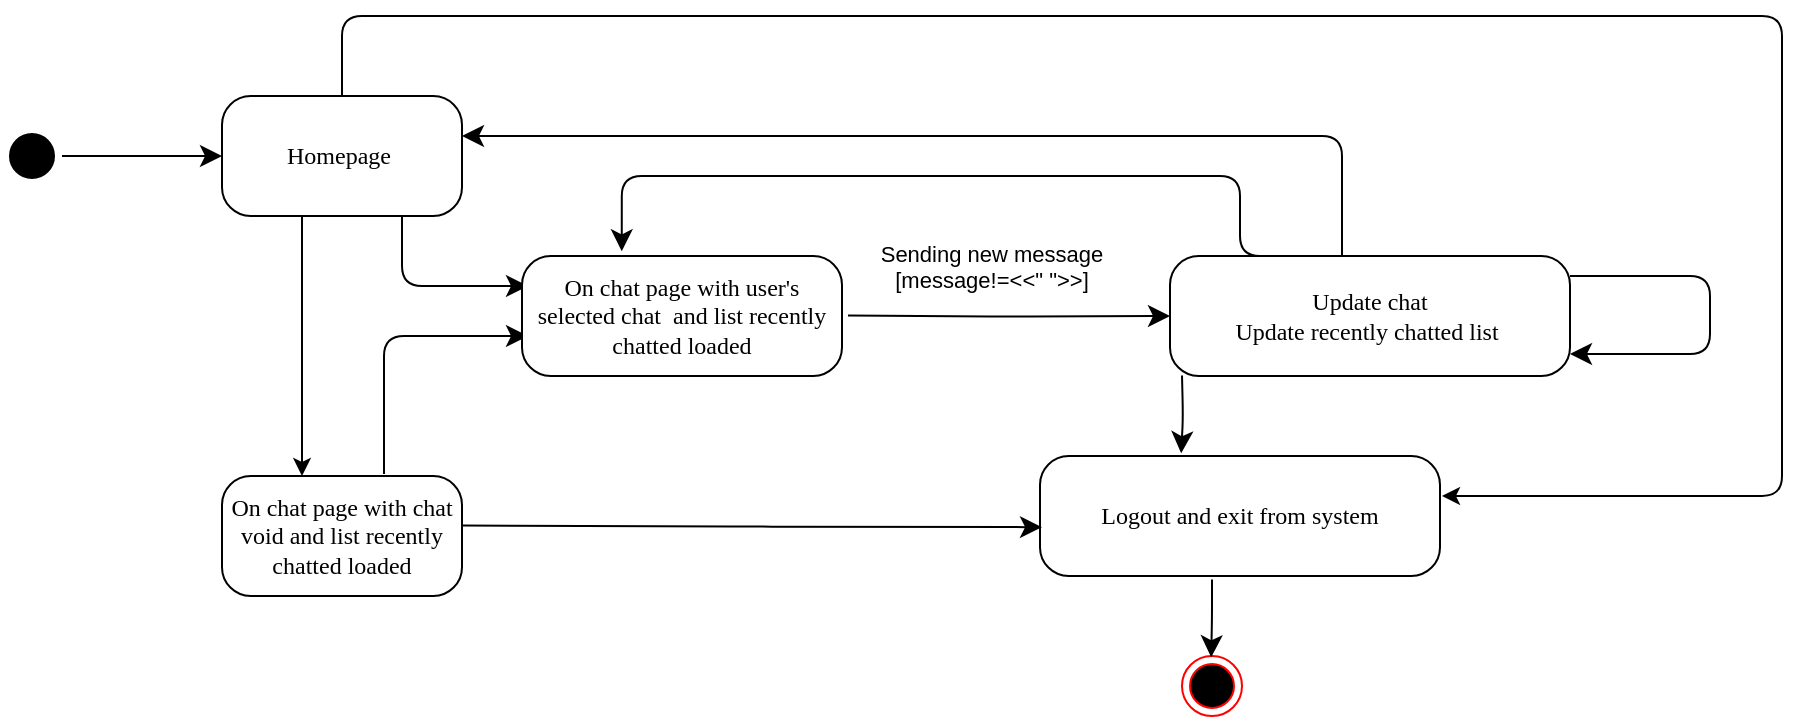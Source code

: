 <mxfile version="16.5.3" type="device" pages="2"><diagram name="Page-1" id="58cdce13-f638-feb5-8d6f-7d28b1aa9fa0"><mxGraphModel dx="1209" dy="618" grid="1" gridSize="10" guides="1" tooltips="1" connect="1" arrows="1" fold="1" page="1" pageScale="1" pageWidth="1100" pageHeight="850" background="none" math="0" shadow="0"><root><mxCell id="0"/><mxCell id="1" parent="0"/><mxCell id="382b91b5511bd0f7-1" value="" style="ellipse;html=1;shape=startState;fillColor=#000000;strokeColor=#000000;rounded=1;shadow=0;comic=0;labelBackgroundColor=none;fontFamily=Verdana;fontSize=12;fontColor=#000000;align=center;direction=south;" parent="1" vertex="1"><mxGeometry x="130" y="135" width="30" height="30" as="geometry"/></mxCell><mxCell id="382b91b5511bd0f7-5" value="On chat page with chat void and list recently chatted loaded" style="rounded=1;whiteSpace=wrap;html=1;arcSize=24;shadow=0;comic=0;labelBackgroundColor=none;fontFamily=Verdana;fontSize=12;align=center;" parent="1" vertex="1"><mxGeometry x="240" y="310" width="120" height="60" as="geometry"/></mxCell><mxCell id="382b91b5511bd0f7-6" value="Homepage&amp;nbsp;" style="rounded=1;whiteSpace=wrap;html=1;arcSize=24;shadow=0;comic=0;labelBackgroundColor=none;fontFamily=Verdana;fontSize=12;align=center;" parent="1" vertex="1"><mxGeometry x="240" y="120" width="120" height="60" as="geometry"/></mxCell><mxCell id="3cde6dad864a17aa-4" style="edgeStyle=orthogonalEdgeStyle;html=1;labelBackgroundColor=none;endArrow=classic;endSize=8;strokeColor=#000000;fontFamily=Verdana;fontSize=12;align=left;endFill=1;" parent="1" target="382b91b5511bd0f7-6" edge="1"><mxGeometry relative="1" as="geometry"><Array as="points"><mxPoint x="800" y="230"/><mxPoint x="800" y="140"/></Array><mxPoint x="850" y="230" as="sourcePoint"/><mxPoint x="360" y="130" as="targetPoint"/></mxGeometry></mxCell><mxCell id="2a3bc250acf0617d-9" style="edgeStyle=orthogonalEdgeStyle;html=1;labelBackgroundColor=none;endArrow=classic;endSize=8;strokeColor=#000000;fontFamily=Verdana;fontSize=12;align=left;endFill=1;" parent="1" source="382b91b5511bd0f7-1" target="382b91b5511bd0f7-6" edge="1"><mxGeometry relative="1" as="geometry"/></mxCell><mxCell id="2a3bc250acf0617d-10" style="edgeStyle=orthogonalEdgeStyle;html=1;labelBackgroundColor=none;endArrow=classic;endSize=8;strokeColor=#000000;fontFamily=Verdana;fontSize=12;align=left;entryX=0;entryY=0.25;endFill=1;entryDx=0;entryDy=0;" parent="1" source="382b91b5511bd0f7-6" edge="1"><mxGeometry relative="1" as="geometry"><Array as="points"><mxPoint x="330" y="215"/></Array><mxPoint x="393" y="215" as="targetPoint"/></mxGeometry></mxCell><mxCell id="2a3bc250acf0617d-12" style="edgeStyle=orthogonalEdgeStyle;html=1;labelBackgroundColor=none;endArrow=none;endSize=8;strokeColor=#000000;fontFamily=Verdana;fontSize=12;align=left;endFill=0;startArrow=classic;startFill=1;" parent="1" source="382b91b5511bd0f7-5" edge="1"><mxGeometry relative="1" as="geometry"><mxPoint x="280" y="180" as="targetPoint"/><Array as="points"><mxPoint x="280" y="180"/></Array></mxGeometry></mxCell><mxCell id="W7q4ClE_L90I-PYaon1K-1" value="Update chat&lt;br&gt;Update recently chatted list&amp;nbsp;" style="rounded=1;whiteSpace=wrap;html=1;arcSize=24;shadow=0;comic=0;labelBackgroundColor=none;fontFamily=Verdana;fontSize=12;align=center;" parent="1" vertex="1"><mxGeometry x="714" y="200" width="200" height="60" as="geometry"/></mxCell><mxCell id="W7q4ClE_L90I-PYaon1K-2" style="edgeStyle=orthogonalEdgeStyle;html=1;labelBackgroundColor=none;endArrow=classic;endSize=8;strokeColor=#000000;fontFamily=Verdana;fontSize=12;align=left;entryX=0;entryY=0.5;endFill=1;entryDx=0;entryDy=0;" parent="1" target="W7q4ClE_L90I-PYaon1K-1" edge="1"><mxGeometry relative="1" as="geometry"><Array as="points"/><mxPoint x="553" y="229.76" as="sourcePoint"/><mxPoint x="636" y="229.76" as="targetPoint"/></mxGeometry></mxCell><mxCell id="W7q4ClE_L90I-PYaon1K-3" style="edgeStyle=orthogonalEdgeStyle;html=1;exitX=0.75;exitY=0;labelBackgroundColor=none;endArrow=classic;endSize=8;strokeColor=#000000;fontFamily=Verdana;fontSize=12;align=left;endFill=1;exitDx=0;exitDy=0;" parent="1" edge="1"><mxGeometry relative="1" as="geometry"><mxPoint x="321" y="309" as="sourcePoint"/><mxPoint x="393" y="240" as="targetPoint"/><Array as="points"><mxPoint x="321" y="240"/></Array></mxGeometry></mxCell><mxCell id="W7q4ClE_L90I-PYaon1K-4" value="Logout and exit from system" style="rounded=1;whiteSpace=wrap;html=1;arcSize=24;shadow=0;comic=0;labelBackgroundColor=none;fontFamily=Verdana;fontSize=12;align=center;" parent="1" vertex="1"><mxGeometry x="649" y="300" width="200" height="60" as="geometry"/></mxCell><mxCell id="W7q4ClE_L90I-PYaon1K-6" style="edgeStyle=orthogonalEdgeStyle;html=1;labelBackgroundColor=none;endArrow=classic;endSize=8;strokeColor=#000000;fontFamily=Verdana;fontSize=12;align=left;entryX=0.353;entryY=-0.023;endFill=1;entryDx=0;entryDy=0;entryPerimeter=0;" parent="1" target="W7q4ClE_L90I-PYaon1K-4" edge="1"><mxGeometry relative="1" as="geometry"><Array as="points"/><mxPoint x="720" y="259.76" as="sourcePoint"/><mxPoint x="816" y="260" as="targetPoint"/></mxGeometry></mxCell><mxCell id="W7q4ClE_L90I-PYaon1K-7" style="edgeStyle=orthogonalEdgeStyle;html=1;entryX=0.5;entryY=0;labelBackgroundColor=none;endArrow=none;endSize=8;strokeColor=#000000;fontFamily=Verdana;fontSize=12;align=left;endFill=0;entryDx=0;entryDy=0;startArrow=classic;startFill=1;" parent="1" target="382b91b5511bd0f7-6" edge="1"><mxGeometry relative="1" as="geometry"><Array as="points"><mxPoint x="1020" y="320"/><mxPoint x="1020" y="80"/><mxPoint x="300" y="80"/></Array><mxPoint x="850" y="320" as="sourcePoint"/><mxPoint x="400" y="80" as="targetPoint"/></mxGeometry></mxCell><mxCell id="W7q4ClE_L90I-PYaon1K-8" style="edgeStyle=orthogonalEdgeStyle;html=1;labelBackgroundColor=none;endArrow=classic;endSize=8;strokeColor=#000000;fontFamily=Verdana;fontSize=12;align=left;entryX=0.005;entryY=0.593;endFill=1;entryDx=0;entryDy=0;entryPerimeter=0;" parent="1" target="W7q4ClE_L90I-PYaon1K-4" edge="1"><mxGeometry relative="1" as="geometry"><Array as="points"/><mxPoint x="360" y="334.76" as="sourcePoint"/><mxPoint x="456" y="335" as="targetPoint"/></mxGeometry></mxCell><mxCell id="W7q4ClE_L90I-PYaon1K-9" value="" style="ellipse;html=1;shape=endState;fillColor=#000000;strokeColor=#ff0000;" parent="1" vertex="1"><mxGeometry x="720" y="400" width="30" height="30" as="geometry"/></mxCell><mxCell id="W7q4ClE_L90I-PYaon1K-10" style="edgeStyle=orthogonalEdgeStyle;html=1;labelBackgroundColor=none;endArrow=classic;endSize=8;strokeColor=#000000;fontFamily=Verdana;fontSize=12;align=left;entryX=0.353;entryY=-0.023;endFill=1;entryDx=0;entryDy=0;entryPerimeter=0;" parent="1" edge="1"><mxGeometry relative="1" as="geometry"><Array as="points"><mxPoint x="735" y="381"/></Array><mxPoint x="735" y="361.76" as="sourcePoint"/><mxPoint x="734.6" y="400.62" as="targetPoint"/></mxGeometry></mxCell><mxCell id="W7q4ClE_L90I-PYaon1K-11" style="edgeStyle=orthogonalEdgeStyle;html=1;labelBackgroundColor=none;endArrow=classic;endSize=8;strokeColor=#000000;fontFamily=Verdana;fontSize=12;align=left;endFill=1;entryX=0.293;entryY=-0.039;entryDx=0;entryDy=0;entryPerimeter=0;exitX=0.5;exitY=0;exitDx=0;exitDy=0;" parent="1" source="W7q4ClE_L90I-PYaon1K-1" edge="1"><mxGeometry relative="1" as="geometry"><Array as="points"><mxPoint x="749" y="160"/><mxPoint x="440" y="160"/></Array><mxPoint x="860" y="240" as="sourcePoint"/><mxPoint x="439.88" y="197.66" as="targetPoint"/></mxGeometry></mxCell><mxCell id="W7q4ClE_L90I-PYaon1K-12" style="edgeStyle=orthogonalEdgeStyle;html=1;labelBackgroundColor=none;endArrow=classic;endSize=8;strokeColor=#000000;fontFamily=Verdana;fontSize=12;align=left;endFill=1;" parent="1" edge="1"><mxGeometry relative="1" as="geometry"><Array as="points"><mxPoint x="914" y="210"/><mxPoint x="984" y="210"/><mxPoint x="984" y="249"/></Array><mxPoint x="914" y="210" as="sourcePoint"/><mxPoint x="914" y="249" as="targetPoint"/></mxGeometry></mxCell><mxCell id="W7q4ClE_L90I-PYaon1K-14" value="On chat page with user's selected chat&amp;nbsp; and list recently chatted loaded" style="rounded=1;whiteSpace=wrap;html=1;arcSize=24;shadow=0;comic=0;labelBackgroundColor=none;fontFamily=Verdana;fontSize=12;align=center;" parent="1" vertex="1"><mxGeometry x="390" y="200" width="160" height="60" as="geometry"/></mxCell><mxCell id="W7q4ClE_L90I-PYaon1K-15" value="Sending new message&#10;[message!=&lt;&lt;&quot; &quot;&gt;&gt;]" style="text;strokeColor=none;fillColor=none;align=center;verticalAlign=middle;spacingLeft=4;spacingRight=4;overflow=hidden;points=[[0,0.5],[1,0.5]];portConstraint=eastwest;rotatable=0;fontSize=11;" parent="1" vertex="1"><mxGeometry x="560" y="190" width="130" height="30" as="geometry"/></mxCell></root></mxGraphModel></diagram><diagram id="yKBQgnb6qfUszqQMzfmb" name="Page-2"><mxGraphModel dx="3023" dy="1385" grid="1" gridSize="10" guides="1" tooltips="1" connect="1" arrows="1" fold="1" page="1" pageScale="1" pageWidth="1654" pageHeight="1169" math="0" shadow="0"><root><mxCell id="ykXMgyLP_POastIjVS2C-0"/><mxCell id="ykXMgyLP_POastIjVS2C-1" parent="ykXMgyLP_POastIjVS2C-0"/><mxCell id="ykXMgyLP_POastIjVS2C-2" value="" style="ellipse;html=1;shape=startState;fillColor=#000000;strokeColor=#000000;rounded=1;shadow=0;comic=0;labelBackgroundColor=none;fontFamily=Verdana;fontSize=12;fontColor=#000000;align=center;direction=south;" parent="ykXMgyLP_POastIjVS2C-1" vertex="1"><mxGeometry x="82" y="581" width="30" height="30" as="geometry"/></mxCell><mxCell id="ykXMgyLP_POastIjVS2C-3" value="Homepage&amp;nbsp;" style="rounded=1;whiteSpace=wrap;html=1;arcSize=24;shadow=0;comic=0;labelBackgroundColor=none;fontFamily=Verdana;fontSize=12;align=center;" parent="ykXMgyLP_POastIjVS2C-1" vertex="1"><mxGeometry x="194" y="552" width="160" height="80" as="geometry"/></mxCell><mxCell id="VUpASxqBsxxhcVUyrVgU-1" value="On chat page with User's selected chat&amp;nbsp; and list recently chatted loaded" style="rounded=1;whiteSpace=wrap;html=1;arcSize=24;shadow=0;comic=0;labelBackgroundColor=none;fontFamily=Verdana;fontSize=12;align=center;" parent="ykXMgyLP_POastIjVS2C-1" vertex="1"><mxGeometry x="553" y="394" width="199" height="79" as="geometry"/></mxCell><mxCell id="VUpASxqBsxxhcVUyrVgU-2" value="On updated chat page with User's selected chat&amp;nbsp; and list recently chatted loaded" style="rounded=1;whiteSpace=wrap;html=1;arcSize=24;shadow=0;comic=0;labelBackgroundColor=none;fontFamily=Verdana;fontSize=12;align=center;" parent="ykXMgyLP_POastIjVS2C-1" vertex="1"><mxGeometry x="1042" y="394" width="197" height="79" as="geometry"/></mxCell><mxCell id="SpFqtgR0b_DJ1B79p6O4-2" value="Application Closed" style="rounded=1;whiteSpace=wrap;html=1;arcSize=24;shadow=0;comic=0;labelBackgroundColor=none;fontFamily=Verdana;fontSize=12;align=center;" parent="ykXMgyLP_POastIjVS2C-1" vertex="1"><mxGeometry x="474" y="714" width="197" height="81" as="geometry"/></mxCell><mxCell id="n8ZQFYL3zAgiQWgd8ROW-0" style="edgeStyle=orthogonalEdgeStyle;html=1;labelBackgroundColor=none;endArrow=none;endSize=8;strokeColor=#000000;fontFamily=Verdana;fontSize=12;align=left;endFill=0;startArrow=classic;startFill=1;" parent="ykXMgyLP_POastIjVS2C-1" edge="1"><mxGeometry relative="1" as="geometry"><mxPoint x="474" y="754" as="sourcePoint"/><mxPoint x="274" y="632" as="targetPoint"/><Array as="points"><mxPoint x="474" y="754"/><mxPoint x="274" y="754"/></Array></mxGeometry></mxCell><mxCell id="q5pyu83tFSGKEwp7JpV8-0" value="Tap [Button==chat    &amp;&amp;    touchedChat==null]/&#10;                    loading chat Page" style="text;strokeColor=none;fillColor=none;align=left;verticalAlign=middle;spacingLeft=4;spacingRight=4;overflow=hidden;points=[[0,0.5],[1,0.5]];portConstraint=eastwest;rotatable=0;fontSize=11;" parent="ykXMgyLP_POastIjVS2C-1" vertex="1"><mxGeometry x="354" y="622" width="240" height="30" as="geometry"/></mxCell><mxCell id="q5pyu83tFSGKEwp7JpV8-1" value="On chat page with chat void and list recently chatted loaded" style="rounded=1;whiteSpace=wrap;html=1;arcSize=24;shadow=0;comic=0;labelBackgroundColor=none;fontFamily=Verdana;fontSize=12;align=center;" parent="ykXMgyLP_POastIjVS2C-1" vertex="1"><mxGeometry x="595" y="553" width="197" height="81" as="geometry"/></mxCell><mxCell id="q5pyu83tFSGKEwp7JpV8-2" value="" style="endArrow=classic;html=1;rounded=0;fontSize=11;strokeColor=#000000;entryX=0;entryY=0.5;entryDx=0;entryDy=0;" parent="ykXMgyLP_POastIjVS2C-1" edge="1"><mxGeometry width="50" height="50" relative="1" as="geometry"><mxPoint x="354" y="617.374" as="sourcePoint"/><mxPoint x="595" y="618.5" as="targetPoint"/></mxGeometry></mxCell><mxCell id="q5pyu83tFSGKEwp7JpV8-4" style="edgeStyle=orthogonalEdgeStyle;html=1;labelBackgroundColor=none;endArrow=none;endSize=8;strokeColor=#000000;fontFamily=Verdana;fontSize=12;align=left;endFill=0;startArrow=classic;startFill=1;" parent="ykXMgyLP_POastIjVS2C-1" source="VUpASxqBsxxhcVUyrVgU-1" target="ykXMgyLP_POastIjVS2C-3" edge="1"><mxGeometry relative="1" as="geometry"><mxPoint x="476" y="516" as="sourcePoint"/><mxPoint x="276.0" y="394.0" as="targetPoint"/><Array as="points"><mxPoint x="274" y="415"/></Array></mxGeometry></mxCell><mxCell id="q5pyu83tFSGKEwp7JpV8-5" value="Tap [Button==chat    &amp;&amp;    touchedChat!=null]/&#10;                    loading chat Page" style="text;strokeColor=none;fillColor=none;align=left;verticalAlign=middle;spacingLeft=4;spacingRight=4;overflow=hidden;points=[[0,0.5],[1,0.5]];portConstraint=eastwest;rotatable=0;fontSize=11;" parent="ykXMgyLP_POastIjVS2C-1" vertex="1"><mxGeometry x="306" y="423" width="240" height="30" as="geometry"/></mxCell><mxCell id="q5pyu83tFSGKEwp7JpV8-6" value="    Tap [Button==User's chat &amp;&amp; User's id!=null]/&#10;   touchedChat=User's id And loading chat Page" style="text;strokeColor=none;fillColor=none;align=left;verticalAlign=middle;spacingLeft=4;spacingRight=4;overflow=hidden;points=[[0,0.5],[1,0.5]];portConstraint=eastwest;rotatable=0;fontSize=11;" parent="ykXMgyLP_POastIjVS2C-1" vertex="1"><mxGeometry x="296" y="384" width="250" height="30" as="geometry"/></mxCell><mxCell id="q5pyu83tFSGKEwp7JpV8-7" value="" style="endArrow=classic;html=1;rounded=0;fontSize=11;strokeColor=#000000;entryX=-0.014;entryY=0.53;entryDx=0;entryDy=0;entryPerimeter=0;" parent="ykXMgyLP_POastIjVS2C-1" edge="1"><mxGeometry width="50" height="50" relative="1" as="geometry"><mxPoint x="754" y="456" as="sourcePoint"/><mxPoint x="1039.242" y="456.87" as="targetPoint"/></mxGeometry></mxCell><mxCell id="q5pyu83tFSGKEwp7JpV8-8" value="Tap [Button==Send message ]/&#10;Writing message on DB And Update chat Page And&#10;textMessage=&lt;&lt; &gt;&gt;" style="text;strokeColor=none;fillColor=none;align=center;verticalAlign=middle;spacingLeft=4;spacingRight=4;overflow=hidden;points=[[0,0.5],[1,0.5]];portConstraint=eastwest;rotatable=0;fontSize=11;" parent="ykXMgyLP_POastIjVS2C-1" vertex="1"><mxGeometry x="730" y="452" width="330" height="52" as="geometry"/></mxCell><mxCell id="y2M1C_BWyxEaq26WzesW-0" value="On alert chat page&amp;nbsp;" style="rounded=1;whiteSpace=wrap;html=1;arcSize=24;shadow=0;comic=0;labelBackgroundColor=none;fontFamily=Verdana;fontSize=12;align=center;" vertex="1" parent="ykXMgyLP_POastIjVS2C-1"><mxGeometry x="553" y="235" width="199" height="79" as="geometry"/></mxCell><mxCell id="y2M1C_BWyxEaq26WzesW-1" value="" style="endArrow=classic;html=1;rounded=0;" edge="1" parent="ykXMgyLP_POastIjVS2C-1"><mxGeometry width="50" height="50" relative="1" as="geometry"><mxPoint x="714" y="395" as="sourcePoint"/><mxPoint x="714" y="315" as="targetPoint"/></mxGeometry></mxCell><mxCell id="y2M1C_BWyxEaq26WzesW-2" value="ExceptionOccurred [exception on writing message on DB]/&#10;load alert page " style="text;strokeColor=none;fillColor=none;align=left;verticalAlign=middle;spacingLeft=4;spacingRight=4;overflow=hidden;points=[[0,0.5],[1,0.5]];portConstraint=eastwest;rotatable=0;fontSize=11;" vertex="1" parent="ykXMgyLP_POastIjVS2C-1"><mxGeometry x="712" y="325" width="332" height="30" as="geometry"/></mxCell><mxCell id="y2M1C_BWyxEaq26WzesW-4" value="" style="endArrow=classic;html=1;rounded=0;entryX=0.2;entryY=-0.026;entryDx=0;entryDy=0;entryPerimeter=0;" edge="1" parent="ykXMgyLP_POastIjVS2C-1" target="VUpASxqBsxxhcVUyrVgU-1"><mxGeometry width="50" height="50" relative="1" as="geometry"><mxPoint x="594" y="315" as="sourcePoint"/><mxPoint x="624" y="295" as="targetPoint"/></mxGeometry></mxCell><mxCell id="y2M1C_BWyxEaq26WzesW-5" value="Tap [Button==ok ]/&#10;loading chat page " style="text;strokeColor=none;fillColor=none;align=left;verticalAlign=middle;spacingLeft=4;spacingRight=4;overflow=hidden;points=[[0,0.5],[1,0.5]];portConstraint=eastwest;rotatable=0;fontSize=11;" vertex="1" parent="ykXMgyLP_POastIjVS2C-1"><mxGeometry x="595" y="325" width="100" height="30" as="geometry"/></mxCell><mxCell id="y2M1C_BWyxEaq26WzesW-6" style="edgeStyle=orthogonalEdgeStyle;html=1;labelBackgroundColor=none;endArrow=classic;endSize=8;strokeColor=#000000;fontFamily=Verdana;fontSize=12;align=left;endFill=1;startArrow=none;startFill=0;exitX=0;exitY=0.5;exitDx=0;exitDy=0;" edge="1" parent="ykXMgyLP_POastIjVS2C-1" source="y2M1C_BWyxEaq26WzesW-0" target="ykXMgyLP_POastIjVS2C-3"><mxGeometry relative="1" as="geometry"><mxPoint x="524" y="275.5" as="sourcePoint"/><mxPoint x="247" y="394" as="targetPoint"/><Array as="points"><mxPoint x="224" y="275"/></Array></mxGeometry></mxCell><mxCell id="y2M1C_BWyxEaq26WzesW-7" value="                Tap [Button==close]/&#10;                 loading Homepage" style="text;strokeColor=none;fillColor=none;align=left;verticalAlign=middle;spacingLeft=4;spacingRight=4;overflow=hidden;points=[[0,0.5],[1,0.5]];portConstraint=eastwest;rotatable=0;fontSize=11;" vertex="1" parent="ykXMgyLP_POastIjVS2C-1"><mxGeometry x="278" y="245" width="250" height="30" as="geometry"/></mxCell><mxCell id="y2M1C_BWyxEaq26WzesW-8" value="" style="endArrow=classic;html=1;rounded=0;fontSize=11;strokeColor=#000000;entryX=1.005;entryY=0.308;entryDx=0;entryDy=0;entryPerimeter=0;exitX=-0.005;exitY=0.314;exitDx=0;exitDy=0;exitPerimeter=0;" edge="1" parent="ykXMgyLP_POastIjVS2C-1"><mxGeometry width="50" height="50" relative="1" as="geometry"><mxPoint x="1041.015" y="408.806" as="sourcePoint"/><mxPoint x="752.995" y="408.332" as="targetPoint"/></mxGeometry></mxCell><mxCell id="y2M1C_BWyxEaq26WzesW-12" style="edgeStyle=orthogonalEdgeStyle;html=1;labelBackgroundColor=none;endArrow=none;endSize=8;strokeColor=#000000;fontFamily=Verdana;fontSize=12;align=left;endFill=0;startArrow=classic;startFill=1;entryX=0.75;entryY=0;entryDx=0;entryDy=0;" edge="1" parent="ykXMgyLP_POastIjVS2C-1" source="y2M1C_BWyxEaq26WzesW-0" target="VUpASxqBsxxhcVUyrVgU-2"><mxGeometry relative="1" as="geometry"><mxPoint x="1035" y="215.25" as="sourcePoint"/><mxPoint x="758" y="333.75" as="targetPoint"/><Array as="points"><mxPoint x="1190" y="275"/></Array></mxGeometry></mxCell><mxCell id="y2M1C_BWyxEaq26WzesW-14" style="edgeStyle=orthogonalEdgeStyle;html=1;labelBackgroundColor=none;endArrow=none;endSize=8;strokeColor=#000000;fontFamily=Verdana;fontSize=12;align=left;endFill=0;startArrow=classic;startFill=1;" edge="1" parent="ykXMgyLP_POastIjVS2C-1" source="ykXMgyLP_POastIjVS2C-3" target="VUpASxqBsxxhcVUyrVgU-2"><mxGeometry relative="1" as="geometry"><mxPoint x="214" y="545" as="sourcePoint"/><mxPoint x="1151.75" y="304.5" as="targetPoint"/><Array as="points"><mxPoint x="214" y="195"/><mxPoint x="1274" y="195"/><mxPoint x="1274" y="425"/></Array></mxGeometry></mxCell><mxCell id="y2M1C_BWyxEaq26WzesW-15" style="edgeStyle=orthogonalEdgeStyle;html=1;labelBackgroundColor=none;endArrow=none;endSize=8;strokeColor=#000000;fontFamily=Verdana;fontSize=12;align=left;endFill=0;startArrow=classic;startFill=1;" edge="1" parent="ykXMgyLP_POastIjVS2C-1"><mxGeometry relative="1" as="geometry"><mxPoint x="674" y="754" as="sourcePoint"/><mxPoint x="1154" y="474" as="targetPoint"/><Array as="points"><mxPoint x="1034" y="754"/><mxPoint x="1131" y="754"/></Array></mxGeometry></mxCell><mxCell id="y2M1C_BWyxEaq26WzesW-16" value="                Tap [Button==close]/&#10;                 Exit from the system" style="text;strokeColor=none;fillColor=none;align=left;verticalAlign=middle;spacingLeft=4;spacingRight=4;overflow=hidden;points=[[0,0.5],[1,0.5]];portConstraint=eastwest;rotatable=0;fontSize=11;" vertex="1" parent="ykXMgyLP_POastIjVS2C-1"><mxGeometry x="793" y="755" width="250" height="30" as="geometry"/></mxCell><mxCell id="y2M1C_BWyxEaq26WzesW-17" value="" style="endArrow=classic;html=1;rounded=0;" edge="1" parent="ykXMgyLP_POastIjVS2C-1"><mxGeometry width="50" height="50" relative="1" as="geometry"><mxPoint x="675.0" y="553" as="sourcePoint"/><mxPoint x="675.0" y="473" as="targetPoint"/></mxGeometry></mxCell><mxCell id="y2M1C_BWyxEaq26WzesW-20" style="edgeStyle=orthogonalEdgeStyle;html=1;labelBackgroundColor=none;endArrow=none;endSize=8;strokeColor=#000000;fontFamily=Verdana;fontSize=12;align=left;endFill=0;startArrow=classic;startFill=1;exitX=1;exitY=0.75;exitDx=0;exitDy=0;" edge="1" parent="ykXMgyLP_POastIjVS2C-1" source="VUpASxqBsxxhcVUyrVgU-2"><mxGeometry relative="1" as="geometry"><mxPoint x="1314" y="455" as="sourcePoint"/><mxPoint x="1194" y="475" as="targetPoint"/><Array as="points"><mxPoint x="1274" y="453"/><mxPoint x="1274" y="500"/><mxPoint x="1194" y="500"/></Array></mxGeometry></mxCell><mxCell id="y2M1C_BWyxEaq26WzesW-22" value="                Tap [Button==Homepage]/&#10;                 loading Homepage" style="text;strokeColor=none;fillColor=none;align=left;verticalAlign=middle;spacingLeft=4;spacingRight=4;overflow=hidden;points=[[0,0.5],[1,0.5]];portConstraint=eastwest;rotatable=0;fontSize=11;" vertex="1" parent="ykXMgyLP_POastIjVS2C-1"><mxGeometry x="1223" y="284" width="195" height="30" as="geometry"/></mxCell><mxCell id="y2M1C_BWyxEaq26WzesW-24" style="edgeStyle=orthogonalEdgeStyle;html=1;labelBackgroundColor=none;endArrow=none;endSize=8;strokeColor=#000000;fontFamily=Verdana;fontSize=12;align=left;endFill=0;startArrow=classic;startFill=1;" edge="1" parent="ykXMgyLP_POastIjVS2C-1"><mxGeometry relative="1" as="geometry"><mxPoint x="671" y="732" as="sourcePoint"/><mxPoint x="714" y="475" as="targetPoint"/><Array as="points"><mxPoint x="874" y="732"/><mxPoint x="874" y="525"/><mxPoint x="714" y="525"/></Array></mxGeometry></mxCell><mxCell id="y2M1C_BWyxEaq26WzesW-25" value="                Tap [Button==close]/&#10;                 Exit from the system" style="text;strokeColor=none;fillColor=none;align=left;verticalAlign=middle;spacingLeft=4;spacingRight=4;overflow=hidden;points=[[0,0.5],[1,0.5]];portConstraint=eastwest;rotatable=0;fontSize=11;" vertex="1" parent="ykXMgyLP_POastIjVS2C-1"><mxGeometry x="824" y="595" width="250" height="30" as="geometry"/></mxCell><mxCell id="y2M1C_BWyxEaq26WzesW-26" style="edgeStyle=orthogonalEdgeStyle;html=1;labelBackgroundColor=none;endArrow=classic;endSize=8;strokeColor=#000000;fontFamily=Verdana;fontSize=12;align=left;endFill=1;startArrow=none;startFill=0;exitX=0.111;exitY=0.002;exitDx=0;exitDy=0;exitPerimeter=0;entryX=0.25;entryY=0;entryDx=0;entryDy=0;" edge="1" parent="ykXMgyLP_POastIjVS2C-1" source="VUpASxqBsxxhcVUyrVgU-1" target="ykXMgyLP_POastIjVS2C-3"><mxGeometry relative="1" as="geometry"><mxPoint x="568.5" y="275.5" as="sourcePoint"/><mxPoint x="239.5" y="553" as="targetPoint"/><Array as="points"><mxPoint x="575" y="355"/><mxPoint x="234" y="355"/></Array></mxGeometry></mxCell><mxCell id="y2M1C_BWyxEaq26WzesW-27" value="                Tap [Button==Homepage]/&#10;                     loading Homepage" style="text;strokeColor=none;fillColor=none;align=left;verticalAlign=middle;spacingLeft=4;spacingRight=4;overflow=hidden;points=[[0,0.5],[1,0.5]];portConstraint=eastwest;rotatable=0;fontSize=11;" vertex="1" parent="ykXMgyLP_POastIjVS2C-1"><mxGeometry x="277" y="327" width="250" height="30" as="geometry"/></mxCell><mxCell id="y2M1C_BWyxEaq26WzesW-28" value="" style="endArrow=none;html=1;rounded=0;fontSize=11;strokeColor=#000000;entryX=0;entryY=0.5;entryDx=0;entryDy=0;startArrow=classic;startFill=1;endFill=0;" edge="1" parent="ykXMgyLP_POastIjVS2C-1"><mxGeometry width="50" height="50" relative="1" as="geometry"><mxPoint x="353" y="569.004" as="sourcePoint"/><mxPoint x="594" y="570.13" as="targetPoint"/></mxGeometry></mxCell><mxCell id="y2M1C_BWyxEaq26WzesW-29" value="                Tap [Button==Homepage]/&#10;                 loading Homepage" style="text;strokeColor=none;fillColor=none;align=center;verticalAlign=middle;spacingLeft=4;spacingRight=4;overflow=hidden;points=[[0,0.5],[1,0.5]];portConstraint=eastwest;rotatable=0;fontSize=11;" vertex="1" parent="ykXMgyLP_POastIjVS2C-1"><mxGeometry x="356" y="568.5" width="180" height="30" as="geometry"/></mxCell><mxCell id="y2M1C_BWyxEaq26WzesW-31" style="edgeStyle=orthogonalEdgeStyle;html=1;labelBackgroundColor=none;endArrow=none;endSize=8;strokeColor=#000000;fontFamily=Verdana;fontSize=12;align=left;endFill=0;startArrow=classic;startFill=1;" edge="1" parent="ykXMgyLP_POastIjVS2C-1" target="ykXMgyLP_POastIjVS2C-3"><mxGeometry relative="1" as="geometry"><mxPoint x="554" y="455" as="sourcePoint"/><mxPoint x="284" y="550" as="targetPoint"/><Array as="points"><mxPoint x="284" y="455"/></Array></mxGeometry></mxCell><mxCell id="y2M1C_BWyxEaq26WzesW-32" value="                Tap [Button==close]/&#10;                 Exit from the system" style="text;strokeColor=none;fillColor=none;align=left;verticalAlign=middle;spacingLeft=4;spacingRight=4;overflow=hidden;points=[[0,0.5],[1,0.5]];portConstraint=eastwest;rotatable=0;fontSize=11;" vertex="1" parent="ykXMgyLP_POastIjVS2C-1"><mxGeometry x="264" y="725" width="250" height="30" as="geometry"/></mxCell><mxCell id="y2M1C_BWyxEaq26WzesW-33" value="    Tap [Button==User's chat &amp;&amp; User's id!=null]/&#10;   touchedChat=User's id And loading chat Page" style="text;strokeColor=none;fillColor=none;align=right;verticalAlign=middle;spacingLeft=4;spacingRight=4;overflow=hidden;points=[[0,0.5],[1,0.5]];portConstraint=eastwest;rotatable=0;fontSize=11;" vertex="1" parent="ykXMgyLP_POastIjVS2C-1"><mxGeometry x="428" y="500" width="250" height="30" as="geometry"/></mxCell><mxCell id="y2M1C_BWyxEaq26WzesW-34" style="edgeStyle=orthogonalEdgeStyle;html=1;labelBackgroundColor=none;endArrow=none;endSize=8;strokeColor=#000000;fontFamily=Verdana;fontSize=12;align=left;endFill=0;startArrow=classic;startFill=1;" edge="1" parent="ykXMgyLP_POastIjVS2C-1"><mxGeometry relative="1" as="geometry"><mxPoint x="634" y="713" as="sourcePoint"/><mxPoint x="634" y="634" as="targetPoint"/><Array as="points"><mxPoint x="634" y="713"/></Array></mxGeometry></mxCell><mxCell id="y2M1C_BWyxEaq26WzesW-35" value="                Tap [Button==close]/&#10;                Exit from the system" style="text;strokeColor=none;fillColor=none;align=left;verticalAlign=middle;spacingLeft=4;spacingRight=4;overflow=hidden;points=[[0,0.5],[1,0.5]];portConstraint=eastwest;rotatable=0;fontSize=11;" vertex="1" parent="ykXMgyLP_POastIjVS2C-1"><mxGeometry x="584" y="652" width="250" height="30" as="geometry"/></mxCell><mxCell id="y2M1C_BWyxEaq26WzesW-36" style="edgeStyle=orthogonalEdgeStyle;html=1;labelBackgroundColor=none;endArrow=none;endSize=8;strokeColor=#000000;fontFamily=Verdana;fontSize=12;align=left;endFill=0;startArrow=classic;startFill=1;entryX=1;entryY=0.75;entryDx=0;entryDy=0;" edge="1" parent="ykXMgyLP_POastIjVS2C-1"><mxGeometry relative="1" as="geometry"><mxPoint x="752" y="420" as="sourcePoint"/><mxPoint x="752" y="448.25" as="targetPoint"/><Array as="points"><mxPoint x="794" y="420"/><mxPoint x="794" y="448"/></Array></mxGeometry></mxCell><mxCell id="y2M1C_BWyxEaq26WzesW-37" value="Tap [Button==User's chat &amp;&amp; User's id!=null]/&#10;touchedChat=User's id And loading chat Page" style="text;strokeColor=none;fillColor=none;align=left;verticalAlign=middle;spacingLeft=4;spacingRight=4;overflow=hidden;points=[[0,0.5],[1,0.5]];portConstraint=eastwest;rotatable=0;fontSize=11;" vertex="1" parent="ykXMgyLP_POastIjVS2C-1"><mxGeometry x="792" y="418" width="250" height="30" as="geometry"/></mxCell><mxCell id="y2M1C_BWyxEaq26WzesW-38" value="Tap [Button==User's chat &amp;&amp; User's id!=null]/&#10;touchedChat=User's id And loading chat Page" style="text;strokeColor=none;fillColor=none;align=center;verticalAlign=middle;spacingLeft=4;spacingRight=4;overflow=hidden;points=[[0,0.5],[1,0.5]];portConstraint=eastwest;rotatable=0;fontSize=11;" vertex="1" parent="ykXMgyLP_POastIjVS2C-1"><mxGeometry x="783" y="376" width="250" height="30" as="geometry"/></mxCell><mxCell id="y2M1C_BWyxEaq26WzesW-40" value="" style="endArrow=classic;html=1;rounded=0;entryX=0;entryY=0.5;entryDx=0;entryDy=0;" edge="1" parent="ykXMgyLP_POastIjVS2C-1"><mxGeometry width="50" height="50" relative="1" as="geometry"><mxPoint x="105.0" y="595.08" as="sourcePoint"/><mxPoint x="194" y="596" as="targetPoint"/></mxGeometry></mxCell><mxCell id="y2M1C_BWyxEaq26WzesW-41" value="" style="ellipse;html=1;shape=startState;fillColor=#000000;strokeColor=#000000;rounded=1;shadow=0;comic=0;labelBackgroundColor=none;fontFamily=Verdana;fontSize=12;fontColor=#000000;align=center;direction=south;" vertex="1" parent="ykXMgyLP_POastIjVS2C-1"><mxGeometry x="557" y="837" width="30" height="30" as="geometry"/></mxCell><mxCell id="y2M1C_BWyxEaq26WzesW-42" style="edgeStyle=orthogonalEdgeStyle;html=1;labelBackgroundColor=none;endArrow=none;endSize=8;strokeColor=#000000;fontFamily=Verdana;fontSize=12;align=left;endFill=0;startArrow=classic;startFill=1;" edge="1" parent="ykXMgyLP_POastIjVS2C-1"><mxGeometry relative="1" as="geometry"><mxPoint x="571" y="840" as="sourcePoint"/><mxPoint x="571" y="794" as="targetPoint"/><Array as="points"><mxPoint x="571" y="840"/></Array></mxGeometry></mxCell><mxCell id="y2M1C_BWyxEaq26WzesW-45" value="Tap [Button==Send message ]/&#10;Writing message on DB And Update chat Page And&#10;textMessage=&lt;&lt; &gt;&gt;" style="text;strokeColor=none;fillColor=none;align=center;verticalAlign=middle;spacingLeft=4;spacingRight=4;overflow=hidden;points=[[0,0.5],[1,0.5]];portConstraint=eastwest;rotatable=0;fontSize=11;" vertex="1" parent="ykXMgyLP_POastIjVS2C-1"><mxGeometry x="1239" y="445" width="330" height="52" as="geometry"/></mxCell><mxCell id="y2M1C_BWyxEaq26WzesW-46" value="ExceptionOccurred [exception on writing message on DB]/&#10;load alert page " style="text;strokeColor=none;fillColor=none;align=center;verticalAlign=middle;spacingLeft=4;spacingRight=4;overflow=hidden;points=[[0,0.5],[1,0.5]];portConstraint=eastwest;rotatable=0;fontSize=11;" vertex="1" parent="ykXMgyLP_POastIjVS2C-1"><mxGeometry x="834" y="245" width="332" height="30" as="geometry"/></mxCell></root></mxGraphModel></diagram></mxfile>